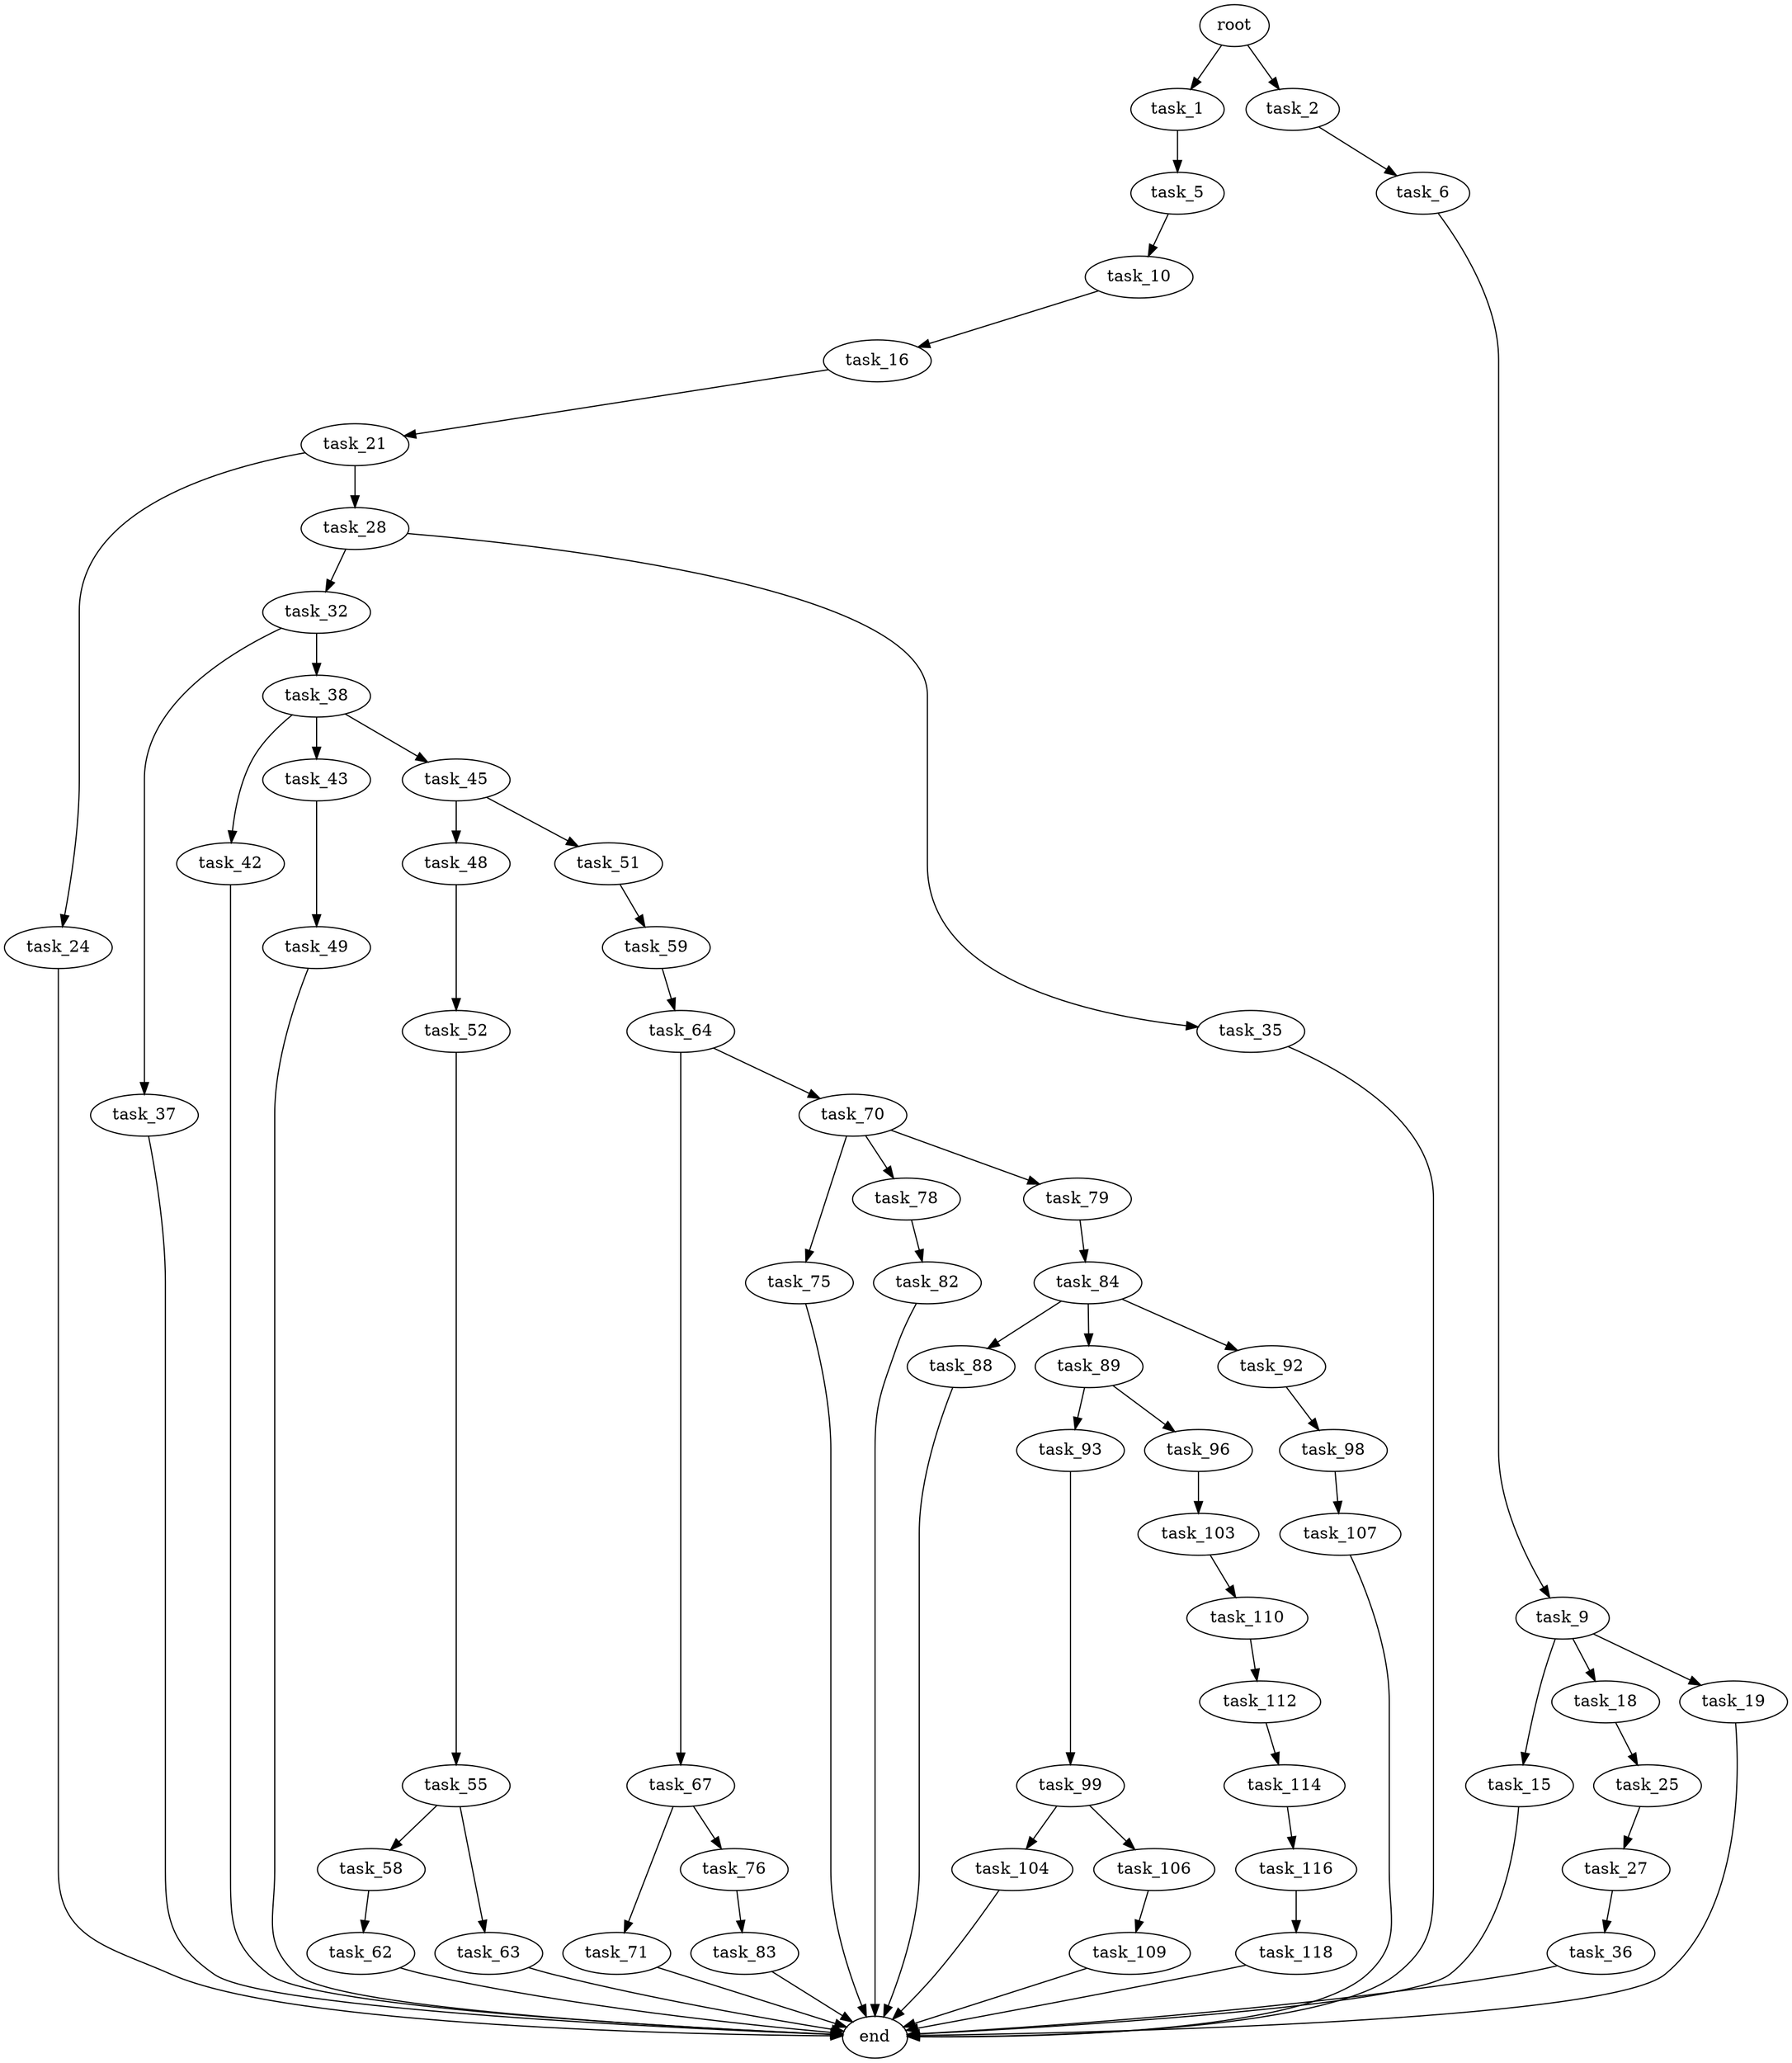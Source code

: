 digraph G {
  root [size="0.000000"];
  task_1 [size="331653211189.000000"];
  task_2 [size="15930039398.000000"];
  task_5 [size="867038279013.000000"];
  task_6 [size="18824518369.000000"];
  task_9 [size="277234761653.000000"];
  task_10 [size="2008447884.000000"];
  task_15 [size="17801267638.000000"];
  task_16 [size="8589934592.000000"];
  task_18 [size="231928233984.000000"];
  task_19 [size="1073741824000.000000"];
  task_21 [size="15387826315.000000"];
  task_24 [size="49660354085.000000"];
  task_25 [size="6186469905.000000"];
  task_27 [size="84555138624.000000"];
  task_28 [size="1064533638716.000000"];
  task_32 [size="308351143891.000000"];
  task_35 [size="1073741824000.000000"];
  task_36 [size="3048347607.000000"];
  task_37 [size="78763723944.000000"];
  task_38 [size="2093092026.000000"];
  task_42 [size="179504025468.000000"];
  task_43 [size="20001232784.000000"];
  task_45 [size="782757789696.000000"];
  task_48 [size="7490637976.000000"];
  task_49 [size="134217728000.000000"];
  task_51 [size="616966782042.000000"];
  task_52 [size="28991029248.000000"];
  task_55 [size="1038621584655.000000"];
  task_58 [size="3591843253.000000"];
  task_59 [size="549755813888.000000"];
  task_62 [size="126197917586.000000"];
  task_63 [size="1073741824000.000000"];
  task_64 [size="40610586419.000000"];
  task_67 [size="23610340273.000000"];
  task_70 [size="215440453262.000000"];
  task_71 [size="33853841274.000000"];
  task_75 [size="197528165136.000000"];
  task_76 [size="11423880399.000000"];
  task_78 [size="417349186040.000000"];
  task_79 [size="12473702749.000000"];
  task_82 [size="38846805847.000000"];
  task_83 [size="11552030436.000000"];
  task_84 [size="263667777358.000000"];
  task_88 [size="231928233984.000000"];
  task_89 [size="22947528626.000000"];
  task_92 [size="28945753256.000000"];
  task_93 [size="68719476736.000000"];
  task_96 [size="53057701359.000000"];
  task_98 [size="68719476736.000000"];
  task_99 [size="23571124123.000000"];
  task_103 [size="44232746845.000000"];
  task_104 [size="328601432111.000000"];
  task_106 [size="231928233984.000000"];
  task_107 [size="386875836492.000000"];
  task_109 [size="322424913653.000000"];
  task_110 [size="3555924488.000000"];
  task_112 [size="308393530798.000000"];
  task_114 [size="4303788799.000000"];
  task_116 [size="28991029248.000000"];
  task_118 [size="119833041062.000000"];
  end [size="0.000000"];

  root -> task_1 [size="1.000000"];
  root -> task_2 [size="1.000000"];
  task_1 -> task_5 [size="301989888.000000"];
  task_2 -> task_6 [size="301989888.000000"];
  task_5 -> task_10 [size="536870912.000000"];
  task_6 -> task_9 [size="301989888.000000"];
  task_9 -> task_15 [size="209715200.000000"];
  task_9 -> task_18 [size="209715200.000000"];
  task_9 -> task_19 [size="209715200.000000"];
  task_10 -> task_16 [size="33554432.000000"];
  task_15 -> end [size="1.000000"];
  task_16 -> task_21 [size="33554432.000000"];
  task_18 -> task_25 [size="301989888.000000"];
  task_19 -> end [size="1.000000"];
  task_21 -> task_24 [size="411041792.000000"];
  task_21 -> task_28 [size="411041792.000000"];
  task_24 -> end [size="1.000000"];
  task_25 -> task_27 [size="134217728.000000"];
  task_27 -> task_36 [size="75497472.000000"];
  task_28 -> task_32 [size="838860800.000000"];
  task_28 -> task_35 [size="838860800.000000"];
  task_32 -> task_37 [size="536870912.000000"];
  task_32 -> task_38 [size="536870912.000000"];
  task_35 -> end [size="1.000000"];
  task_36 -> end [size="1.000000"];
  task_37 -> end [size="1.000000"];
  task_38 -> task_42 [size="33554432.000000"];
  task_38 -> task_43 [size="33554432.000000"];
  task_38 -> task_45 [size="33554432.000000"];
  task_42 -> end [size="1.000000"];
  task_43 -> task_49 [size="536870912.000000"];
  task_45 -> task_48 [size="679477248.000000"];
  task_45 -> task_51 [size="679477248.000000"];
  task_48 -> task_52 [size="838860800.000000"];
  task_49 -> end [size="1.000000"];
  task_51 -> task_59 [size="411041792.000000"];
  task_52 -> task_55 [size="75497472.000000"];
  task_55 -> task_58 [size="679477248.000000"];
  task_55 -> task_63 [size="679477248.000000"];
  task_58 -> task_62 [size="75497472.000000"];
  task_59 -> task_64 [size="536870912.000000"];
  task_62 -> end [size="1.000000"];
  task_63 -> end [size="1.000000"];
  task_64 -> task_67 [size="33554432.000000"];
  task_64 -> task_70 [size="33554432.000000"];
  task_67 -> task_71 [size="679477248.000000"];
  task_67 -> task_76 [size="679477248.000000"];
  task_70 -> task_75 [size="411041792.000000"];
  task_70 -> task_78 [size="411041792.000000"];
  task_70 -> task_79 [size="411041792.000000"];
  task_71 -> end [size="1.000000"];
  task_75 -> end [size="1.000000"];
  task_76 -> task_83 [size="209715200.000000"];
  task_78 -> task_82 [size="679477248.000000"];
  task_79 -> task_84 [size="838860800.000000"];
  task_82 -> end [size="1.000000"];
  task_83 -> end [size="1.000000"];
  task_84 -> task_88 [size="536870912.000000"];
  task_84 -> task_89 [size="536870912.000000"];
  task_84 -> task_92 [size="536870912.000000"];
  task_88 -> end [size="1.000000"];
  task_89 -> task_93 [size="536870912.000000"];
  task_89 -> task_96 [size="536870912.000000"];
  task_92 -> task_98 [size="536870912.000000"];
  task_93 -> task_99 [size="134217728.000000"];
  task_96 -> task_103 [size="838860800.000000"];
  task_98 -> task_107 [size="134217728.000000"];
  task_99 -> task_104 [size="33554432.000000"];
  task_99 -> task_106 [size="33554432.000000"];
  task_103 -> task_110 [size="33554432.000000"];
  task_104 -> end [size="1.000000"];
  task_106 -> task_109 [size="301989888.000000"];
  task_107 -> end [size="1.000000"];
  task_109 -> end [size="1.000000"];
  task_110 -> task_112 [size="209715200.000000"];
  task_112 -> task_114 [size="301989888.000000"];
  task_114 -> task_116 [size="134217728.000000"];
  task_116 -> task_118 [size="75497472.000000"];
  task_118 -> end [size="1.000000"];
}
